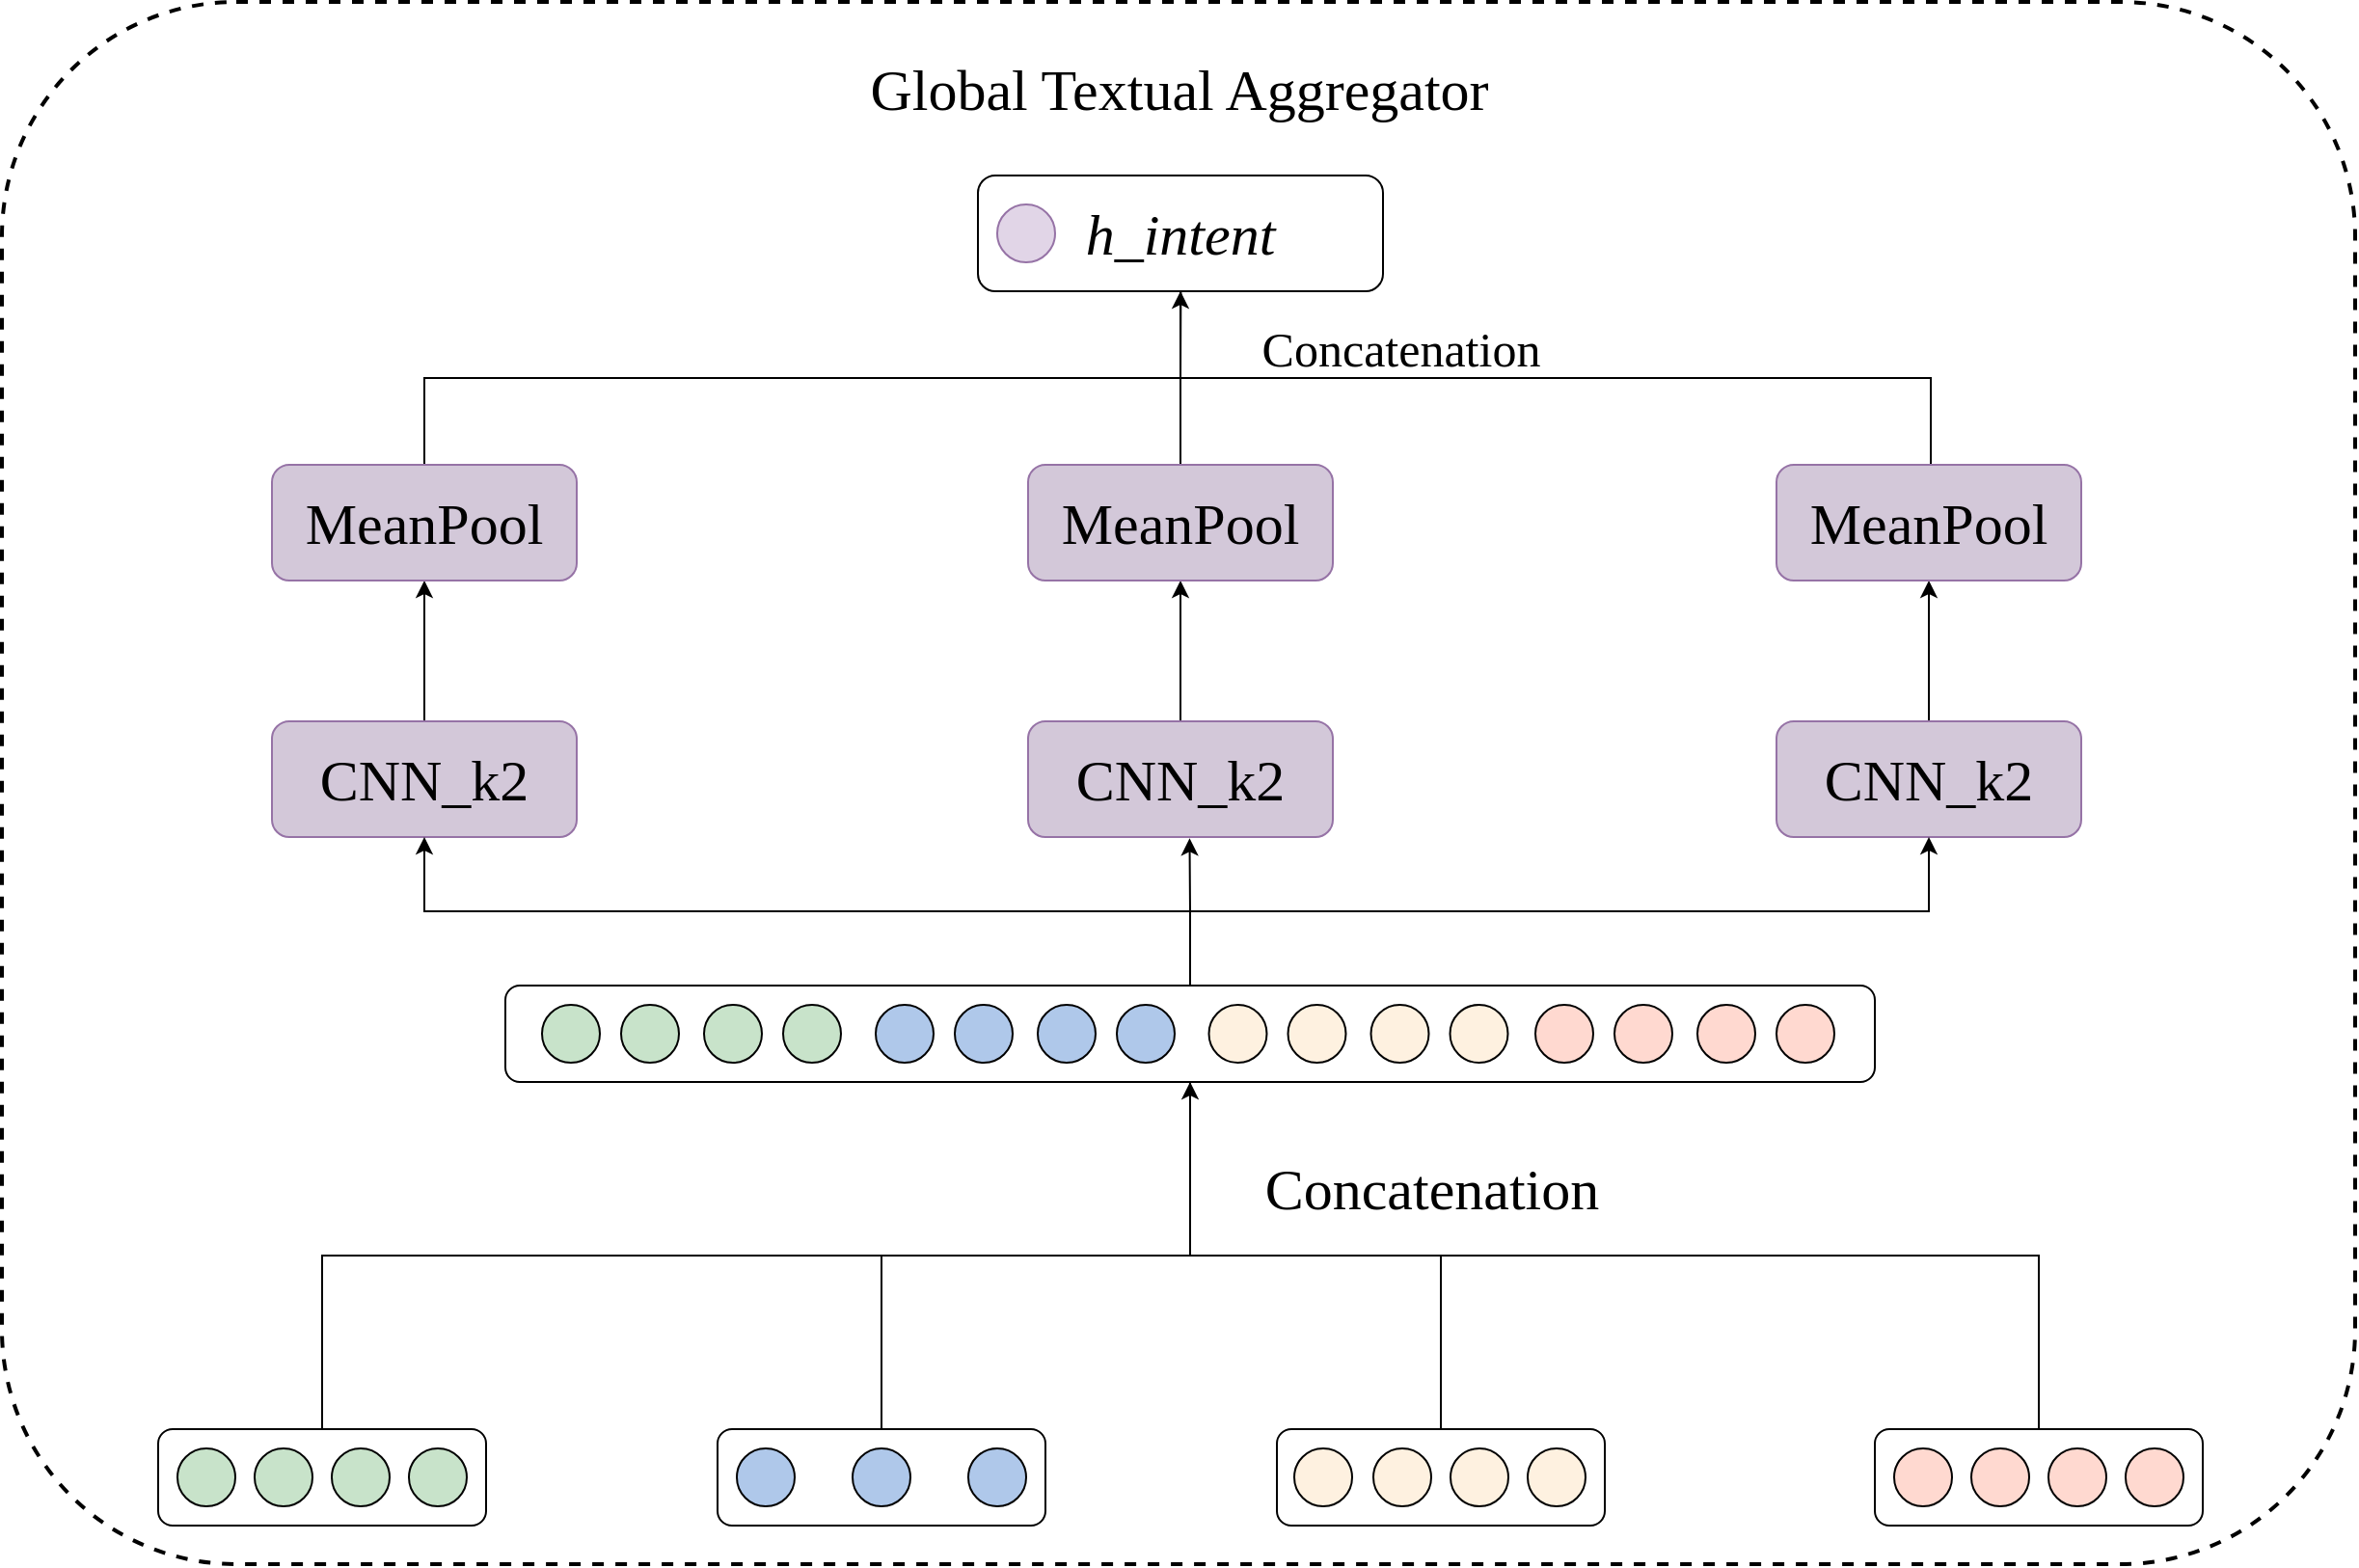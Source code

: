 <mxfile version="24.7.5">
  <diagram name="第 1 页" id="tzc-c6cf4rMfpOVOBY_b">
    <mxGraphModel dx="2013" dy="1515" grid="1" gridSize="10" guides="1" tooltips="1" connect="1" arrows="1" fold="1" page="1" pageScale="1" pageWidth="827" pageHeight="1169" math="0" shadow="0">
      <root>
        <mxCell id="0" />
        <mxCell id="1" parent="0" />
        <mxCell id="7F-Ce298isWdIxQNQa6x-1" value="" style="rounded=1;whiteSpace=wrap;html=1;strokeWidth=2;dashed=1;" vertex="1" parent="1">
          <mxGeometry x="827" width="1220" height="810" as="geometry" />
        </mxCell>
        <mxCell id="7F-Ce298isWdIxQNQa6x-2" value="" style="group" vertex="1" connectable="0" parent="1">
          <mxGeometry x="1088" y="510" width="710" height="50" as="geometry" />
        </mxCell>
        <mxCell id="7F-Ce298isWdIxQNQa6x-3" value="" style="rounded=1;whiteSpace=wrap;html=1;container=0;" vertex="1" parent="7F-Ce298isWdIxQNQa6x-2">
          <mxGeometry width="710" height="50" as="geometry" />
        </mxCell>
        <mxCell id="7F-Ce298isWdIxQNQa6x-4" value="" style="ellipse;whiteSpace=wrap;html=1;aspect=fixed;fillColor=#c8e3ca;container=0;" vertex="1" parent="7F-Ce298isWdIxQNQa6x-2">
          <mxGeometry x="19" y="10" width="30" height="30" as="geometry" />
        </mxCell>
        <mxCell id="7F-Ce298isWdIxQNQa6x-5" value="" style="ellipse;whiteSpace=wrap;html=1;aspect=fixed;fillColor=#c8e3ca;container=0;" vertex="1" parent="7F-Ce298isWdIxQNQa6x-2">
          <mxGeometry x="60" y="10" width="30" height="30" as="geometry" />
        </mxCell>
        <mxCell id="7F-Ce298isWdIxQNQa6x-6" value="" style="ellipse;whiteSpace=wrap;html=1;aspect=fixed;fillColor=#c8e3ca;container=0;" vertex="1" parent="7F-Ce298isWdIxQNQa6x-2">
          <mxGeometry x="144" y="10" width="30" height="30" as="geometry" />
        </mxCell>
        <mxCell id="7F-Ce298isWdIxQNQa6x-7" value="" style="ellipse;whiteSpace=wrap;html=1;aspect=fixed;fillColor=#c8e3ca;container=0;" vertex="1" parent="7F-Ce298isWdIxQNQa6x-2">
          <mxGeometry x="103" y="10" width="30" height="30" as="geometry" />
        </mxCell>
        <mxCell id="7F-Ce298isWdIxQNQa6x-8" value="" style="ellipse;whiteSpace=wrap;html=1;aspect=fixed;fillColor=#afc8ea;container=0;" vertex="1" parent="7F-Ce298isWdIxQNQa6x-2">
          <mxGeometry x="192" y="10" width="30" height="30" as="geometry" />
        </mxCell>
        <mxCell id="7F-Ce298isWdIxQNQa6x-9" value="" style="ellipse;whiteSpace=wrap;html=1;aspect=fixed;fillColor=#afc8ea;container=0;" vertex="1" parent="7F-Ce298isWdIxQNQa6x-2">
          <mxGeometry x="233" y="10" width="30" height="30" as="geometry" />
        </mxCell>
        <mxCell id="7F-Ce298isWdIxQNQa6x-10" value="" style="ellipse;whiteSpace=wrap;html=1;aspect=fixed;fillColor=#afc8ea;container=0;" vertex="1" parent="7F-Ce298isWdIxQNQa6x-2">
          <mxGeometry x="317" y="10" width="30" height="30" as="geometry" />
        </mxCell>
        <mxCell id="7F-Ce298isWdIxQNQa6x-11" value="" style="ellipse;whiteSpace=wrap;html=1;aspect=fixed;fillColor=#afc8ea;container=0;" vertex="1" parent="7F-Ce298isWdIxQNQa6x-2">
          <mxGeometry x="276" y="10" width="30" height="30" as="geometry" />
        </mxCell>
        <mxCell id="7F-Ce298isWdIxQNQa6x-12" value="" style="ellipse;whiteSpace=wrap;html=1;aspect=fixed;fillColor=#fef1e0;container=0;" vertex="1" parent="7F-Ce298isWdIxQNQa6x-2">
          <mxGeometry x="364.75" y="10" width="30" height="30" as="geometry" />
        </mxCell>
        <mxCell id="7F-Ce298isWdIxQNQa6x-13" value="" style="ellipse;whiteSpace=wrap;html=1;aspect=fixed;fillColor=#fef1e0;container=0;" vertex="1" parent="7F-Ce298isWdIxQNQa6x-2">
          <mxGeometry x="405.75" y="10" width="30" height="30" as="geometry" />
        </mxCell>
        <mxCell id="7F-Ce298isWdIxQNQa6x-14" value="" style="ellipse;whiteSpace=wrap;html=1;aspect=fixed;fillColor=#fef1e0;container=0;" vertex="1" parent="7F-Ce298isWdIxQNQa6x-2">
          <mxGeometry x="489.75" y="10" width="30" height="30" as="geometry" />
        </mxCell>
        <mxCell id="7F-Ce298isWdIxQNQa6x-15" value="" style="ellipse;whiteSpace=wrap;html=1;aspect=fixed;fillColor=#fef1e0;container=0;" vertex="1" parent="7F-Ce298isWdIxQNQa6x-2">
          <mxGeometry x="448.75" y="10" width="30" height="30" as="geometry" />
        </mxCell>
        <mxCell id="7F-Ce298isWdIxQNQa6x-16" value="" style="ellipse;whiteSpace=wrap;html=1;aspect=fixed;fillColor=#ffd9d0;container=0;" vertex="1" parent="7F-Ce298isWdIxQNQa6x-2">
          <mxGeometry x="534" y="10" width="30" height="30" as="geometry" />
        </mxCell>
        <mxCell id="7F-Ce298isWdIxQNQa6x-17" value="" style="ellipse;whiteSpace=wrap;html=1;aspect=fixed;fillColor=#ffd9d0;container=0;" vertex="1" parent="7F-Ce298isWdIxQNQa6x-2">
          <mxGeometry x="575" y="10" width="30" height="30" as="geometry" />
        </mxCell>
        <mxCell id="7F-Ce298isWdIxQNQa6x-18" value="" style="ellipse;whiteSpace=wrap;html=1;aspect=fixed;fillColor=#ffd9d0;container=0;" vertex="1" parent="7F-Ce298isWdIxQNQa6x-2">
          <mxGeometry x="659" y="10" width="30" height="30" as="geometry" />
        </mxCell>
        <mxCell id="7F-Ce298isWdIxQNQa6x-19" value="" style="ellipse;whiteSpace=wrap;html=1;aspect=fixed;fillColor=#ffd9d0;container=0;" vertex="1" parent="7F-Ce298isWdIxQNQa6x-2">
          <mxGeometry x="618" y="10" width="30" height="30" as="geometry" />
        </mxCell>
        <mxCell id="7F-Ce298isWdIxQNQa6x-20" style="edgeStyle=orthogonalEdgeStyle;rounded=0;orthogonalLoop=1;jettySize=auto;html=1;exitX=0.5;exitY=0;exitDx=0;exitDy=0;entryX=0.5;entryY=1;entryDx=0;entryDy=0;" edge="1" parent="1" source="7F-Ce298isWdIxQNQa6x-21" target="7F-Ce298isWdIxQNQa6x-23">
          <mxGeometry relative="1" as="geometry" />
        </mxCell>
        <mxCell id="7F-Ce298isWdIxQNQa6x-21" value="&lt;font style=&quot;font-size: 30px;&quot; face=&quot;Times New Roman&quot;&gt;CNN_k2&lt;/font&gt;" style="rounded=1;whiteSpace=wrap;html=1;fillColor=#D3C8D9;strokeColor=#9673a6;" vertex="1" parent="1">
          <mxGeometry x="967" y="373" width="158" height="60" as="geometry" />
        </mxCell>
        <mxCell id="7F-Ce298isWdIxQNQa6x-22" style="edgeStyle=orthogonalEdgeStyle;rounded=0;orthogonalLoop=1;jettySize=auto;html=1;exitX=0.5;exitY=0;exitDx=0;exitDy=0;entryX=0.5;entryY=1;entryDx=0;entryDy=0;" edge="1" parent="1" source="7F-Ce298isWdIxQNQa6x-23" target="7F-Ce298isWdIxQNQa6x-27">
          <mxGeometry relative="1" as="geometry" />
        </mxCell>
        <mxCell id="7F-Ce298isWdIxQNQa6x-23" value="&lt;font style=&quot;font-size: 30px;&quot; face=&quot;Times New Roman&quot;&gt;MeanPool&lt;/font&gt;" style="rounded=1;whiteSpace=wrap;html=1;fillColor=#D3C8D9;strokeColor=#9673a6;" vertex="1" parent="1">
          <mxGeometry x="967" y="240" width="158" height="60" as="geometry" />
        </mxCell>
        <mxCell id="7F-Ce298isWdIxQNQa6x-24" value="&lt;font style=&quot;font-size: 30px;&quot; face=&quot;Times New Roman&quot;&gt;Global Textual Aggregator&lt;/font&gt;" style="text;html=1;align=center;verticalAlign=middle;resizable=0;points=[];autosize=1;strokeColor=none;fillColor=none;" vertex="1" parent="1">
          <mxGeometry x="1267" y="20" width="340" height="50" as="geometry" />
        </mxCell>
        <mxCell id="7F-Ce298isWdIxQNQa6x-26" value="" style="group" vertex="1" connectable="0" parent="1">
          <mxGeometry x="1333" y="90" width="210" height="60" as="geometry" />
        </mxCell>
        <mxCell id="7F-Ce298isWdIxQNQa6x-27" value="&lt;font style=&quot;font-size: 30px;&quot; face=&quot;Times New Roman&quot;&gt;&lt;i&gt;h_intent&lt;/i&gt;&lt;/font&gt;" style="rounded=1;whiteSpace=wrap;html=1;" vertex="1" parent="7F-Ce298isWdIxQNQa6x-26">
          <mxGeometry width="210" height="60" as="geometry" />
        </mxCell>
        <mxCell id="7F-Ce298isWdIxQNQa6x-28" value="" style="ellipse;whiteSpace=wrap;html=1;aspect=fixed;fillColor=#e1d5e7;strokeColor=#9673a6;container=0;" vertex="1" parent="7F-Ce298isWdIxQNQa6x-26">
          <mxGeometry x="10" y="15" width="30" height="30" as="geometry" />
        </mxCell>
        <mxCell id="7F-Ce298isWdIxQNQa6x-29" style="edgeStyle=orthogonalEdgeStyle;rounded=0;orthogonalLoop=1;jettySize=auto;html=1;exitX=0.5;exitY=0;exitDx=0;exitDy=0;entryX=0.5;entryY=1;entryDx=0;entryDy=0;" edge="1" parent="1" source="7F-Ce298isWdIxQNQa6x-30" target="7F-Ce298isWdIxQNQa6x-34">
          <mxGeometry relative="1" as="geometry" />
        </mxCell>
        <mxCell id="7F-Ce298isWdIxQNQa6x-30" value="&lt;font style=&quot;font-size: 30px;&quot; face=&quot;Times New Roman&quot;&gt;CNN_k2&lt;/font&gt;" style="rounded=1;whiteSpace=wrap;html=1;fillColor=#D3C8D9;strokeColor=#9673a6;" vertex="1" parent="1">
          <mxGeometry x="1359" y="373" width="158" height="60" as="geometry" />
        </mxCell>
        <mxCell id="7F-Ce298isWdIxQNQa6x-31" style="edgeStyle=orthogonalEdgeStyle;rounded=0;orthogonalLoop=1;jettySize=auto;html=1;exitX=0.5;exitY=0;exitDx=0;exitDy=0;entryX=0.5;entryY=1;entryDx=0;entryDy=0;" edge="1" parent="1" source="7F-Ce298isWdIxQNQa6x-32" target="7F-Ce298isWdIxQNQa6x-36">
          <mxGeometry relative="1" as="geometry" />
        </mxCell>
        <mxCell id="7F-Ce298isWdIxQNQa6x-32" value="&lt;font style=&quot;font-size: 30px;&quot; face=&quot;Times New Roman&quot;&gt;CNN_k2&lt;/font&gt;" style="rounded=1;whiteSpace=wrap;html=1;fillColor=#D3C8D9;strokeColor=#9673a6;" vertex="1" parent="1">
          <mxGeometry x="1747" y="373" width="158" height="60" as="geometry" />
        </mxCell>
        <mxCell id="7F-Ce298isWdIxQNQa6x-72" style="edgeStyle=orthogonalEdgeStyle;rounded=0;orthogonalLoop=1;jettySize=auto;html=1;exitX=0.5;exitY=0;exitDx=0;exitDy=0;endArrow=none;endFill=0;" edge="1" parent="1" source="7F-Ce298isWdIxQNQa6x-34">
          <mxGeometry relative="1" as="geometry">
            <mxPoint x="1438.171" y="150" as="targetPoint" />
          </mxGeometry>
        </mxCell>
        <mxCell id="7F-Ce298isWdIxQNQa6x-34" value="&lt;font style=&quot;font-size: 30px;&quot; face=&quot;Times New Roman&quot;&gt;MeanPool&lt;/font&gt;" style="rounded=1;whiteSpace=wrap;html=1;fillColor=#D3C8D9;strokeColor=#9673a6;" vertex="1" parent="1">
          <mxGeometry x="1359" y="240" width="158" height="60" as="geometry" />
        </mxCell>
        <mxCell id="7F-Ce298isWdIxQNQa6x-71" style="edgeStyle=orthogonalEdgeStyle;rounded=0;orthogonalLoop=1;jettySize=auto;html=1;exitX=0.5;exitY=0;exitDx=0;exitDy=0;endArrow=none;endFill=0;" edge="1" parent="1">
          <mxGeometry relative="1" as="geometry">
            <mxPoint x="1438" y="150" as="targetPoint" />
            <mxPoint x="1827" y="240" as="sourcePoint" />
            <Array as="points">
              <mxPoint x="1827" y="195" />
              <mxPoint x="1438" y="195" />
            </Array>
          </mxGeometry>
        </mxCell>
        <mxCell id="7F-Ce298isWdIxQNQa6x-36" value="&lt;font style=&quot;font-size: 30px;&quot; face=&quot;Times New Roman&quot;&gt;MeanPool&lt;/font&gt;" style="rounded=1;whiteSpace=wrap;html=1;fillColor=#D3C8D9;strokeColor=#9673a6;" vertex="1" parent="1">
          <mxGeometry x="1747" y="240" width="158" height="60" as="geometry" />
        </mxCell>
        <mxCell id="7F-Ce298isWdIxQNQa6x-37" style="edgeStyle=orthogonalEdgeStyle;rounded=0;orthogonalLoop=1;jettySize=auto;html=1;exitX=0.5;exitY=0;exitDx=0;exitDy=0;entryX=0.5;entryY=1;entryDx=0;entryDy=0;" edge="1" parent="1" source="7F-Ce298isWdIxQNQa6x-3" target="7F-Ce298isWdIxQNQa6x-21">
          <mxGeometry relative="1" as="geometry" />
        </mxCell>
        <mxCell id="7F-Ce298isWdIxQNQa6x-38" style="edgeStyle=orthogonalEdgeStyle;rounded=0;orthogonalLoop=1;jettySize=auto;html=1;exitX=0.5;exitY=0;exitDx=0;exitDy=0;entryX=0.53;entryY=1.011;entryDx=0;entryDy=0;entryPerimeter=0;" edge="1" parent="1" source="7F-Ce298isWdIxQNQa6x-3" target="7F-Ce298isWdIxQNQa6x-30">
          <mxGeometry relative="1" as="geometry" />
        </mxCell>
        <mxCell id="7F-Ce298isWdIxQNQa6x-39" style="edgeStyle=orthogonalEdgeStyle;rounded=0;orthogonalLoop=1;jettySize=auto;html=1;exitX=0.5;exitY=0;exitDx=0;exitDy=0;" edge="1" parent="1" source="7F-Ce298isWdIxQNQa6x-3" target="7F-Ce298isWdIxQNQa6x-32">
          <mxGeometry relative="1" as="geometry" />
        </mxCell>
        <mxCell id="7F-Ce298isWdIxQNQa6x-40" value="&lt;span style=&quot;background-color: initial;&quot;&gt;&lt;font face=&quot;Times New Roman&quot; style=&quot;font-size: 25px;&quot;&gt;Concatenation&lt;/font&gt;&lt;/span&gt;" style="text;html=1;align=center;verticalAlign=middle;resizable=0;points=[];autosize=1;strokeColor=none;fillColor=none;" vertex="1" parent="1">
          <mxGeometry x="1467" y="160" width="170" height="40" as="geometry" />
        </mxCell>
        <mxCell id="7F-Ce298isWdIxQNQa6x-68" style="edgeStyle=orthogonalEdgeStyle;rounded=0;orthogonalLoop=1;jettySize=auto;html=1;exitX=0.5;exitY=0;exitDx=0;exitDy=0;entryX=0.5;entryY=1;entryDx=0;entryDy=0;endArrow=none;endFill=0;" edge="1" parent="1" source="7F-Ce298isWdIxQNQa6x-41" target="7F-Ce298isWdIxQNQa6x-3">
          <mxGeometry relative="1" as="geometry" />
        </mxCell>
        <mxCell id="7F-Ce298isWdIxQNQa6x-41" value="" style="rounded=1;whiteSpace=wrap;html=1;" vertex="1" parent="1">
          <mxGeometry x="908" y="740" width="170" height="50" as="geometry" />
        </mxCell>
        <mxCell id="7F-Ce298isWdIxQNQa6x-42" value="" style="ellipse;whiteSpace=wrap;html=1;aspect=fixed;fillColor=#c8e3ca;" vertex="1" parent="1">
          <mxGeometry x="918" y="750" width="30" height="30" as="geometry" />
        </mxCell>
        <mxCell id="7F-Ce298isWdIxQNQa6x-43" value="" style="ellipse;whiteSpace=wrap;html=1;aspect=fixed;fillColor=#c8e3ca;" vertex="1" parent="1">
          <mxGeometry x="958" y="750" width="30" height="30" as="geometry" />
        </mxCell>
        <mxCell id="7F-Ce298isWdIxQNQa6x-44" value="" style="ellipse;whiteSpace=wrap;html=1;aspect=fixed;fillColor=#c8e3ca;" vertex="1" parent="1">
          <mxGeometry x="1038" y="750" width="30" height="30" as="geometry" />
        </mxCell>
        <mxCell id="7F-Ce298isWdIxQNQa6x-45" value="" style="ellipse;whiteSpace=wrap;html=1;aspect=fixed;fillColor=#c8e3ca;" vertex="1" parent="1">
          <mxGeometry x="998" y="750" width="30" height="30" as="geometry" />
        </mxCell>
        <mxCell id="7F-Ce298isWdIxQNQa6x-65" style="edgeStyle=orthogonalEdgeStyle;rounded=0;orthogonalLoop=1;jettySize=auto;html=1;exitX=0.5;exitY=0;exitDx=0;exitDy=0;entryX=0.5;entryY=1;entryDx=0;entryDy=0;" edge="1" parent="1" source="7F-Ce298isWdIxQNQa6x-47" target="7F-Ce298isWdIxQNQa6x-3">
          <mxGeometry relative="1" as="geometry" />
        </mxCell>
        <mxCell id="7F-Ce298isWdIxQNQa6x-47" value="" style="rounded=1;whiteSpace=wrap;html=1;" vertex="1" parent="1">
          <mxGeometry x="1198" y="740" width="170" height="50" as="geometry" />
        </mxCell>
        <mxCell id="7F-Ce298isWdIxQNQa6x-48" value="" style="ellipse;whiteSpace=wrap;html=1;aspect=fixed;fillColor=#afc8ea;" vertex="1" parent="1">
          <mxGeometry x="1208" y="750" width="30" height="30" as="geometry" />
        </mxCell>
        <mxCell id="7F-Ce298isWdIxQNQa6x-49" value="" style="ellipse;whiteSpace=wrap;html=1;aspect=fixed;fillColor=#afc8ea;" vertex="1" parent="1">
          <mxGeometry x="1268" y="750" width="30" height="30" as="geometry" />
        </mxCell>
        <mxCell id="7F-Ce298isWdIxQNQa6x-50" value="" style="ellipse;whiteSpace=wrap;html=1;aspect=fixed;fillColor=#afc8ea;" vertex="1" parent="1">
          <mxGeometry x="1328" y="750" width="30" height="30" as="geometry" />
        </mxCell>
        <mxCell id="7F-Ce298isWdIxQNQa6x-67" style="edgeStyle=orthogonalEdgeStyle;rounded=0;orthogonalLoop=1;jettySize=auto;html=1;exitX=0.5;exitY=0;exitDx=0;exitDy=0;entryX=0.5;entryY=1;entryDx=0;entryDy=0;endArrow=none;endFill=0;" edge="1" parent="1" source="7F-Ce298isWdIxQNQa6x-52" target="7F-Ce298isWdIxQNQa6x-3">
          <mxGeometry relative="1" as="geometry" />
        </mxCell>
        <mxCell id="7F-Ce298isWdIxQNQa6x-52" value="" style="rounded=1;whiteSpace=wrap;html=1;" vertex="1" parent="1">
          <mxGeometry x="1488" y="740" width="170" height="50" as="geometry" />
        </mxCell>
        <mxCell id="7F-Ce298isWdIxQNQa6x-53" value="" style="ellipse;whiteSpace=wrap;html=1;aspect=fixed;fillColor=#fef1e0;" vertex="1" parent="1">
          <mxGeometry x="1497" y="750" width="30" height="30" as="geometry" />
        </mxCell>
        <mxCell id="7F-Ce298isWdIxQNQa6x-54" value="" style="ellipse;whiteSpace=wrap;html=1;aspect=fixed;fillColor=#fef1e0;" vertex="1" parent="1">
          <mxGeometry x="1538" y="750" width="30" height="30" as="geometry" />
        </mxCell>
        <mxCell id="7F-Ce298isWdIxQNQa6x-55" value="" style="ellipse;whiteSpace=wrap;html=1;aspect=fixed;fillColor=#fef1e0;" vertex="1" parent="1">
          <mxGeometry x="1618" y="750" width="30" height="30" as="geometry" />
        </mxCell>
        <mxCell id="7F-Ce298isWdIxQNQa6x-56" value="" style="ellipse;whiteSpace=wrap;html=1;aspect=fixed;fillColor=#fef1e0;" vertex="1" parent="1">
          <mxGeometry x="1578" y="750" width="30" height="30" as="geometry" />
        </mxCell>
        <mxCell id="7F-Ce298isWdIxQNQa6x-69" style="edgeStyle=orthogonalEdgeStyle;rounded=0;orthogonalLoop=1;jettySize=auto;html=1;exitX=0.5;exitY=0;exitDx=0;exitDy=0;entryX=0.5;entryY=1;entryDx=0;entryDy=0;endArrow=none;endFill=0;" edge="1" parent="1" source="7F-Ce298isWdIxQNQa6x-58" target="7F-Ce298isWdIxQNQa6x-3">
          <mxGeometry relative="1" as="geometry" />
        </mxCell>
        <mxCell id="7F-Ce298isWdIxQNQa6x-58" value="" style="rounded=1;whiteSpace=wrap;html=1;" vertex="1" parent="1">
          <mxGeometry x="1798" y="740" width="170" height="50" as="geometry" />
        </mxCell>
        <mxCell id="7F-Ce298isWdIxQNQa6x-59" value="" style="ellipse;whiteSpace=wrap;html=1;aspect=fixed;fillColor=#ffd9d0;" vertex="1" parent="1">
          <mxGeometry x="1808" y="750" width="30" height="30" as="geometry" />
        </mxCell>
        <mxCell id="7F-Ce298isWdIxQNQa6x-60" value="" style="ellipse;whiteSpace=wrap;html=1;aspect=fixed;fillColor=#ffd9d0;" vertex="1" parent="1">
          <mxGeometry x="1848" y="750" width="30" height="30" as="geometry" />
        </mxCell>
        <mxCell id="7F-Ce298isWdIxQNQa6x-61" value="" style="ellipse;whiteSpace=wrap;html=1;aspect=fixed;fillColor=#ffd9d0;" vertex="1" parent="1">
          <mxGeometry x="1928" y="750" width="30" height="30" as="geometry" />
        </mxCell>
        <mxCell id="7F-Ce298isWdIxQNQa6x-62" value="" style="ellipse;whiteSpace=wrap;html=1;aspect=fixed;fillColor=#ffd9d0;" vertex="1" parent="1">
          <mxGeometry x="1888" y="750" width="30" height="30" as="geometry" />
        </mxCell>
        <mxCell id="7F-Ce298isWdIxQNQa6x-63" value="&lt;span style=&quot;background-color: initial;&quot;&gt;&lt;font face=&quot;Times New Roman&quot; style=&quot;font-size: 30px;&quot;&gt;Concatenation&lt;/font&gt;&lt;/span&gt;" style="text;html=1;align=center;verticalAlign=middle;resizable=0;points=[];autosize=1;strokeColor=none;fillColor=none;" vertex="1" parent="1">
          <mxGeometry x="1468" y="590" width="200" height="50" as="geometry" />
        </mxCell>
      </root>
    </mxGraphModel>
  </diagram>
</mxfile>
